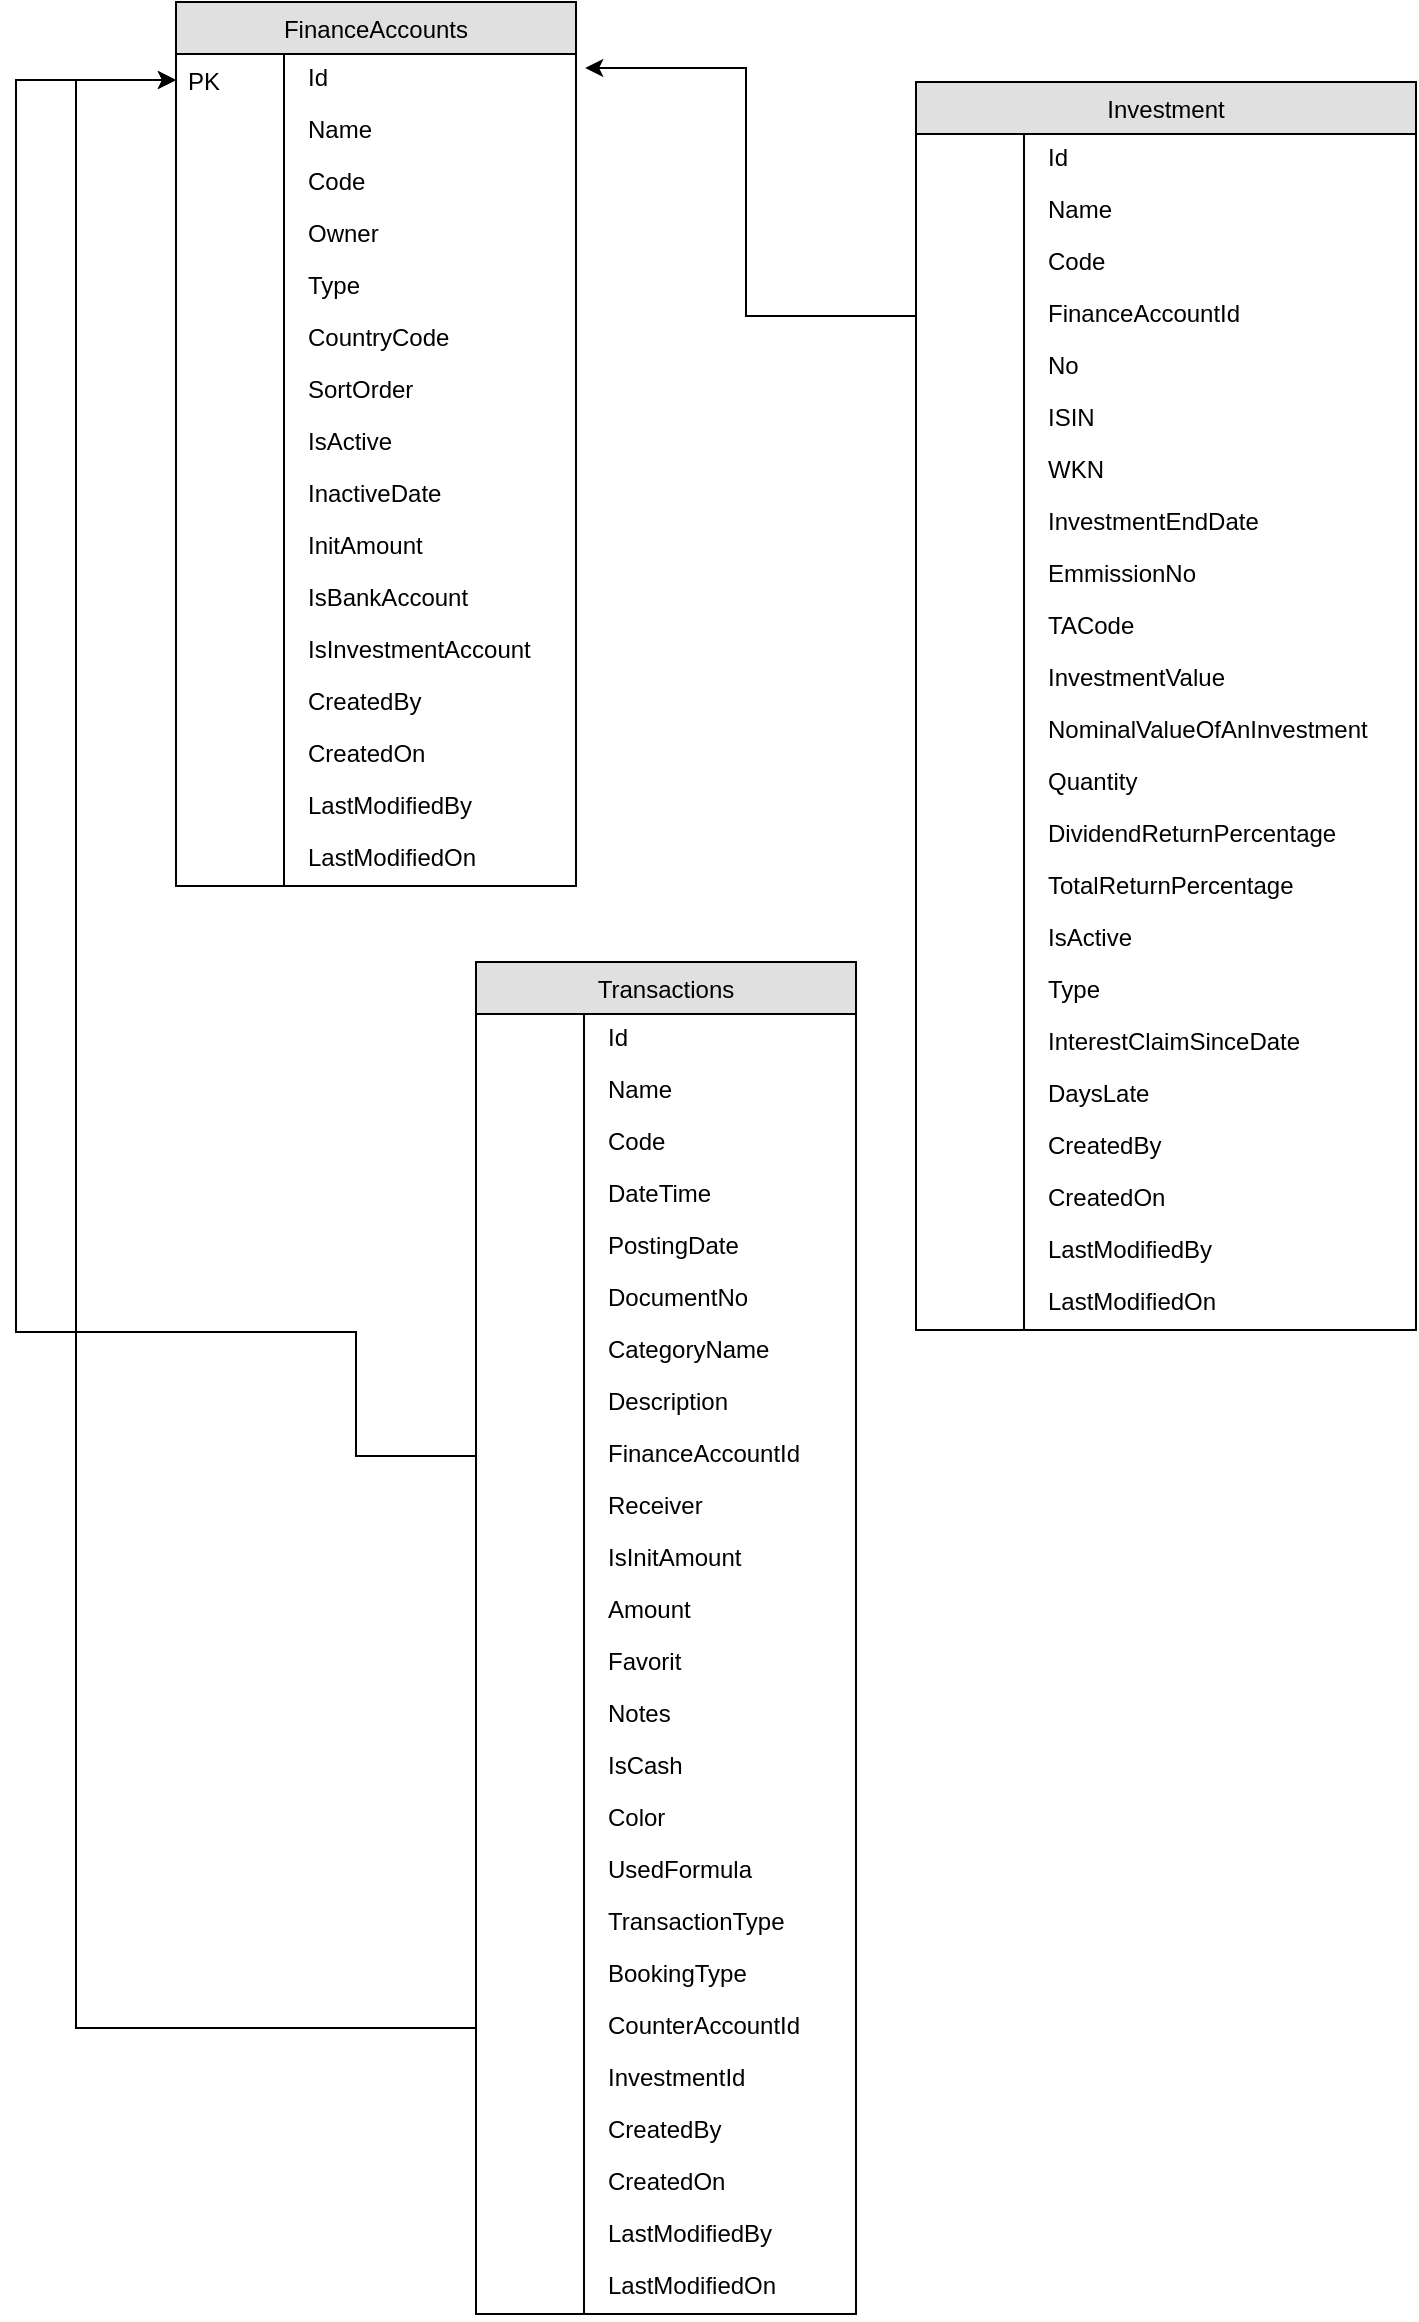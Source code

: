 <mxfile version="15.8.2" type="github">
  <diagram id="ismMnRzkhSHvUhvcQDiM" name="Page-1">
    <mxGraphModel dx="782" dy="475" grid="1" gridSize="10" guides="1" tooltips="1" connect="1" arrows="1" fold="1" page="1" pageScale="1" pageWidth="827" pageHeight="1169" math="0" shadow="0">
      <root>
        <mxCell id="0" />
        <mxCell id="1" parent="0" />
        <mxCell id="-jNMCPz4vEddlT_NG2kp-1" value="FinanceAccounts" style="swimlane;fontStyle=0;childLayout=stackLayout;horizontal=1;startSize=26;fillColor=#e0e0e0;horizontalStack=0;resizeParent=1;resizeLast=0;collapsible=1;marginBottom=0;swimlaneFillColor=#ffffff;align=center;" parent="1" vertex="1">
          <mxGeometry x="140" y="80" width="200" height="442" as="geometry" />
        </mxCell>
        <mxCell id="-jNMCPz4vEddlT_NG2kp-2" value="Id" style="shape=partialRectangle;top=0;left=0;right=0;bottom=0;align=left;verticalAlign=top;spacingTop=-2;fillColor=none;spacingLeft=64;spacingRight=4;overflow=hidden;rotatable=0;points=[[0,0.5],[1,0.5]];portConstraint=eastwest;dropTarget=0;" parent="-jNMCPz4vEddlT_NG2kp-1" vertex="1">
          <mxGeometry y="26" width="200" height="26" as="geometry" />
        </mxCell>
        <mxCell id="-jNMCPz4vEddlT_NG2kp-3" value="PK" style="shape=partialRectangle;top=0;left=0;bottom=0;fillColor=none;align=left;verticalAlign=middle;spacingLeft=4;spacingRight=4;overflow=hidden;rotatable=180;points=[];portConstraint=eastwest;part=1;" parent="-jNMCPz4vEddlT_NG2kp-2" vertex="1" connectable="0">
          <mxGeometry width="54" height="26" as="geometry" />
        </mxCell>
        <mxCell id="-jNMCPz4vEddlT_NG2kp-4" value="Name" style="shape=partialRectangle;top=0;left=0;right=0;bottom=0;align=left;verticalAlign=top;spacingTop=-2;fillColor=none;spacingLeft=64;spacingRight=4;overflow=hidden;rotatable=0;points=[[0,0.5],[1,0.5]];portConstraint=eastwest;dropTarget=0;" parent="-jNMCPz4vEddlT_NG2kp-1" vertex="1">
          <mxGeometry y="52" width="200" height="26" as="geometry" />
        </mxCell>
        <mxCell id="-jNMCPz4vEddlT_NG2kp-5" value="" style="shape=partialRectangle;top=0;left=0;bottom=0;fillColor=none;align=left;verticalAlign=middle;spacingLeft=4;spacingRight=4;overflow=hidden;rotatable=180;points=[];portConstraint=eastwest;part=1;" parent="-jNMCPz4vEddlT_NG2kp-4" vertex="1" connectable="0">
          <mxGeometry width="54" height="26" as="geometry" />
        </mxCell>
        <mxCell id="-jNMCPz4vEddlT_NG2kp-6" value="Code" style="shape=partialRectangle;top=0;left=0;right=0;bottom=0;align=left;verticalAlign=top;spacingTop=-2;fillColor=none;spacingLeft=64;spacingRight=4;overflow=hidden;rotatable=0;points=[[0,0.5],[1,0.5]];portConstraint=eastwest;dropTarget=0;" parent="-jNMCPz4vEddlT_NG2kp-1" vertex="1">
          <mxGeometry y="78" width="200" height="26" as="geometry" />
        </mxCell>
        <mxCell id="-jNMCPz4vEddlT_NG2kp-7" value="" style="shape=partialRectangle;top=0;left=0;bottom=0;fillColor=none;align=left;verticalAlign=middle;spacingLeft=4;spacingRight=4;overflow=hidden;rotatable=180;points=[];portConstraint=eastwest;part=1;" parent="-jNMCPz4vEddlT_NG2kp-6" vertex="1" connectable="0">
          <mxGeometry width="54" height="26" as="geometry" />
        </mxCell>
        <mxCell id="-jNMCPz4vEddlT_NG2kp-8" value="Owner" style="shape=partialRectangle;top=0;left=0;right=0;bottom=0;align=left;verticalAlign=top;spacingTop=-2;fillColor=none;spacingLeft=64;spacingRight=4;overflow=hidden;rotatable=0;points=[[0,0.5],[1,0.5]];portConstraint=eastwest;dropTarget=0;" parent="-jNMCPz4vEddlT_NG2kp-1" vertex="1">
          <mxGeometry y="104" width="200" height="26" as="geometry" />
        </mxCell>
        <mxCell id="-jNMCPz4vEddlT_NG2kp-9" value="" style="shape=partialRectangle;top=0;left=0;bottom=0;fillColor=none;align=left;verticalAlign=middle;spacingLeft=4;spacingRight=4;overflow=hidden;rotatable=180;points=[];portConstraint=eastwest;part=1;" parent="-jNMCPz4vEddlT_NG2kp-8" vertex="1" connectable="0">
          <mxGeometry width="54" height="26" as="geometry" />
        </mxCell>
        <mxCell id="-jNMCPz4vEddlT_NG2kp-10" value="Type" style="shape=partialRectangle;top=0;left=0;right=0;bottom=0;align=left;verticalAlign=top;spacingTop=-2;fillColor=none;spacingLeft=64;spacingRight=4;overflow=hidden;rotatable=0;points=[[0,0.5],[1,0.5]];portConstraint=eastwest;dropTarget=0;" parent="-jNMCPz4vEddlT_NG2kp-1" vertex="1">
          <mxGeometry y="130" width="200" height="26" as="geometry" />
        </mxCell>
        <mxCell id="-jNMCPz4vEddlT_NG2kp-11" value="" style="shape=partialRectangle;top=0;left=0;bottom=0;fillColor=none;align=left;verticalAlign=middle;spacingLeft=4;spacingRight=4;overflow=hidden;rotatable=180;points=[];portConstraint=eastwest;part=1;" parent="-jNMCPz4vEddlT_NG2kp-10" vertex="1" connectable="0">
          <mxGeometry width="54" height="26" as="geometry" />
        </mxCell>
        <mxCell id="-jNMCPz4vEddlT_NG2kp-12" value="CountryCode" style="shape=partialRectangle;top=0;left=0;right=0;bottom=0;align=left;verticalAlign=top;spacingTop=-2;fillColor=none;spacingLeft=64;spacingRight=4;overflow=hidden;rotatable=0;points=[[0,0.5],[1,0.5]];portConstraint=eastwest;dropTarget=0;" parent="-jNMCPz4vEddlT_NG2kp-1" vertex="1">
          <mxGeometry y="156" width="200" height="26" as="geometry" />
        </mxCell>
        <mxCell id="-jNMCPz4vEddlT_NG2kp-13" value="" style="shape=partialRectangle;top=0;left=0;bottom=0;fillColor=none;align=left;verticalAlign=middle;spacingLeft=4;spacingRight=4;overflow=hidden;rotatable=180;points=[];portConstraint=eastwest;part=1;" parent="-jNMCPz4vEddlT_NG2kp-12" vertex="1" connectable="0">
          <mxGeometry width="54" height="26" as="geometry" />
        </mxCell>
        <mxCell id="-jNMCPz4vEddlT_NG2kp-14" value="SortOrder" style="shape=partialRectangle;top=0;left=0;right=0;bottom=0;align=left;verticalAlign=top;spacingTop=-2;fillColor=none;spacingLeft=64;spacingRight=4;overflow=hidden;rotatable=0;points=[[0,0.5],[1,0.5]];portConstraint=eastwest;dropTarget=0;" parent="-jNMCPz4vEddlT_NG2kp-1" vertex="1">
          <mxGeometry y="182" width="200" height="26" as="geometry" />
        </mxCell>
        <mxCell id="-jNMCPz4vEddlT_NG2kp-15" value="" style="shape=partialRectangle;top=0;left=0;bottom=0;fillColor=none;align=left;verticalAlign=middle;spacingLeft=4;spacingRight=4;overflow=hidden;rotatable=180;points=[];portConstraint=eastwest;part=1;" parent="-jNMCPz4vEddlT_NG2kp-14" vertex="1" connectable="0">
          <mxGeometry width="54" height="26" as="geometry" />
        </mxCell>
        <mxCell id="-jNMCPz4vEddlT_NG2kp-16" value="IsActive" style="shape=partialRectangle;top=0;left=0;right=0;bottom=0;align=left;verticalAlign=top;spacingTop=-2;fillColor=none;spacingLeft=64;spacingRight=4;overflow=hidden;rotatable=0;points=[[0,0.5],[1,0.5]];portConstraint=eastwest;dropTarget=0;" parent="-jNMCPz4vEddlT_NG2kp-1" vertex="1">
          <mxGeometry y="208" width="200" height="26" as="geometry" />
        </mxCell>
        <mxCell id="-jNMCPz4vEddlT_NG2kp-17" value="" style="shape=partialRectangle;top=0;left=0;bottom=0;fillColor=none;align=left;verticalAlign=middle;spacingLeft=4;spacingRight=4;overflow=hidden;rotatable=180;points=[];portConstraint=eastwest;part=1;" parent="-jNMCPz4vEddlT_NG2kp-16" vertex="1" connectable="0">
          <mxGeometry width="54" height="26" as="geometry" />
        </mxCell>
        <mxCell id="-jNMCPz4vEddlT_NG2kp-18" value="InactiveDate" style="shape=partialRectangle;top=0;left=0;right=0;bottom=0;align=left;verticalAlign=top;spacingTop=-2;fillColor=none;spacingLeft=64;spacingRight=4;overflow=hidden;rotatable=0;points=[[0,0.5],[1,0.5]];portConstraint=eastwest;dropTarget=0;" parent="-jNMCPz4vEddlT_NG2kp-1" vertex="1">
          <mxGeometry y="234" width="200" height="26" as="geometry" />
        </mxCell>
        <mxCell id="-jNMCPz4vEddlT_NG2kp-19" value="" style="shape=partialRectangle;top=0;left=0;bottom=0;fillColor=none;align=left;verticalAlign=middle;spacingLeft=4;spacingRight=4;overflow=hidden;rotatable=180;points=[];portConstraint=eastwest;part=1;" parent="-jNMCPz4vEddlT_NG2kp-18" vertex="1" connectable="0">
          <mxGeometry width="54" height="26" as="geometry" />
        </mxCell>
        <mxCell id="-jNMCPz4vEddlT_NG2kp-20" value="InitAmount" style="shape=partialRectangle;top=0;left=0;right=0;bottom=0;align=left;verticalAlign=top;spacingTop=-2;fillColor=none;spacingLeft=64;spacingRight=4;overflow=hidden;rotatable=0;points=[[0,0.5],[1,0.5]];portConstraint=eastwest;dropTarget=0;" parent="-jNMCPz4vEddlT_NG2kp-1" vertex="1">
          <mxGeometry y="260" width="200" height="26" as="geometry" />
        </mxCell>
        <mxCell id="-jNMCPz4vEddlT_NG2kp-21" value="" style="shape=partialRectangle;top=0;left=0;bottom=0;fillColor=none;align=left;verticalAlign=middle;spacingLeft=4;spacingRight=4;overflow=hidden;rotatable=180;points=[];portConstraint=eastwest;part=1;" parent="-jNMCPz4vEddlT_NG2kp-20" vertex="1" connectable="0">
          <mxGeometry width="54" height="26" as="geometry" />
        </mxCell>
        <mxCell id="-jNMCPz4vEddlT_NG2kp-22" value="IsBankAccount" style="shape=partialRectangle;top=0;left=0;right=0;bottom=0;align=left;verticalAlign=top;spacingTop=-2;fillColor=none;spacingLeft=64;spacingRight=4;overflow=hidden;rotatable=0;points=[[0,0.5],[1,0.5]];portConstraint=eastwest;dropTarget=0;" parent="-jNMCPz4vEddlT_NG2kp-1" vertex="1">
          <mxGeometry y="286" width="200" height="26" as="geometry" />
        </mxCell>
        <mxCell id="-jNMCPz4vEddlT_NG2kp-23" value="" style="shape=partialRectangle;top=0;left=0;bottom=0;fillColor=none;align=left;verticalAlign=middle;spacingLeft=4;spacingRight=4;overflow=hidden;rotatable=180;points=[];portConstraint=eastwest;part=1;" parent="-jNMCPz4vEddlT_NG2kp-22" vertex="1" connectable="0">
          <mxGeometry width="54" height="26" as="geometry" />
        </mxCell>
        <mxCell id="-jNMCPz4vEddlT_NG2kp-24" value="IsInvestmentAccount" style="shape=partialRectangle;top=0;left=0;right=0;bottom=0;align=left;verticalAlign=top;spacingTop=-2;fillColor=none;spacingLeft=64;spacingRight=4;overflow=hidden;rotatable=0;points=[[0,0.5],[1,0.5]];portConstraint=eastwest;dropTarget=0;" parent="-jNMCPz4vEddlT_NG2kp-1" vertex="1">
          <mxGeometry y="312" width="200" height="26" as="geometry" />
        </mxCell>
        <mxCell id="-jNMCPz4vEddlT_NG2kp-25" value="" style="shape=partialRectangle;top=0;left=0;bottom=0;fillColor=none;align=left;verticalAlign=middle;spacingLeft=4;spacingRight=4;overflow=hidden;rotatable=180;points=[];portConstraint=eastwest;part=1;" parent="-jNMCPz4vEddlT_NG2kp-24" vertex="1" connectable="0">
          <mxGeometry width="54" height="26" as="geometry" />
        </mxCell>
        <mxCell id="-jNMCPz4vEddlT_NG2kp-26" value="CreatedBy" style="shape=partialRectangle;top=0;left=0;right=0;bottom=0;align=left;verticalAlign=top;spacingTop=-2;fillColor=none;spacingLeft=64;spacingRight=4;overflow=hidden;rotatable=0;points=[[0,0.5],[1,0.5]];portConstraint=eastwest;dropTarget=0;" parent="-jNMCPz4vEddlT_NG2kp-1" vertex="1">
          <mxGeometry y="338" width="200" height="26" as="geometry" />
        </mxCell>
        <mxCell id="-jNMCPz4vEddlT_NG2kp-27" value="" style="shape=partialRectangle;top=0;left=0;bottom=0;fillColor=none;align=left;verticalAlign=middle;spacingLeft=4;spacingRight=4;overflow=hidden;rotatable=180;points=[];portConstraint=eastwest;part=1;" parent="-jNMCPz4vEddlT_NG2kp-26" vertex="1" connectable="0">
          <mxGeometry width="54" height="26" as="geometry" />
        </mxCell>
        <mxCell id="-jNMCPz4vEddlT_NG2kp-28" value="CreatedOn" style="shape=partialRectangle;top=0;left=0;right=0;bottom=0;align=left;verticalAlign=top;spacingTop=-2;fillColor=none;spacingLeft=64;spacingRight=4;overflow=hidden;rotatable=0;points=[[0,0.5],[1,0.5]];portConstraint=eastwest;dropTarget=0;" parent="-jNMCPz4vEddlT_NG2kp-1" vertex="1">
          <mxGeometry y="364" width="200" height="26" as="geometry" />
        </mxCell>
        <mxCell id="-jNMCPz4vEddlT_NG2kp-29" value="" style="shape=partialRectangle;top=0;left=0;bottom=0;fillColor=none;align=left;verticalAlign=middle;spacingLeft=4;spacingRight=4;overflow=hidden;rotatable=180;points=[];portConstraint=eastwest;part=1;" parent="-jNMCPz4vEddlT_NG2kp-28" vertex="1" connectable="0">
          <mxGeometry width="54" height="26" as="geometry" />
        </mxCell>
        <mxCell id="-jNMCPz4vEddlT_NG2kp-30" value="LastModifiedBy" style="shape=partialRectangle;top=0;left=0;right=0;bottom=0;align=left;verticalAlign=top;spacingTop=-2;fillColor=none;spacingLeft=64;spacingRight=4;overflow=hidden;rotatable=0;points=[[0,0.5],[1,0.5]];portConstraint=eastwest;dropTarget=0;" parent="-jNMCPz4vEddlT_NG2kp-1" vertex="1">
          <mxGeometry y="390" width="200" height="26" as="geometry" />
        </mxCell>
        <mxCell id="-jNMCPz4vEddlT_NG2kp-31" value="" style="shape=partialRectangle;top=0;left=0;bottom=0;fillColor=none;align=left;verticalAlign=middle;spacingLeft=4;spacingRight=4;overflow=hidden;rotatable=180;points=[];portConstraint=eastwest;part=1;" parent="-jNMCPz4vEddlT_NG2kp-30" vertex="1" connectable="0">
          <mxGeometry width="54" height="26" as="geometry" />
        </mxCell>
        <mxCell id="-jNMCPz4vEddlT_NG2kp-32" value="LastModifiedOn" style="shape=partialRectangle;top=0;left=0;right=0;bottom=0;align=left;verticalAlign=top;spacingTop=-2;fillColor=none;spacingLeft=64;spacingRight=4;overflow=hidden;rotatable=0;points=[[0,0.5],[1,0.5]];portConstraint=eastwest;dropTarget=0;" parent="-jNMCPz4vEddlT_NG2kp-1" vertex="1">
          <mxGeometry y="416" width="200" height="26" as="geometry" />
        </mxCell>
        <mxCell id="-jNMCPz4vEddlT_NG2kp-33" value="" style="shape=partialRectangle;top=0;left=0;bottom=0;fillColor=none;align=left;verticalAlign=middle;spacingLeft=4;spacingRight=4;overflow=hidden;rotatable=180;points=[];portConstraint=eastwest;part=1;" parent="-jNMCPz4vEddlT_NG2kp-32" vertex="1" connectable="0">
          <mxGeometry width="54" height="26" as="geometry" />
        </mxCell>
        <mxCell id="BibzhXY02vluXzdNH_Wg-1" value="Investment" style="swimlane;fontStyle=0;childLayout=stackLayout;horizontal=1;startSize=26;fillColor=#e0e0e0;horizontalStack=0;resizeParent=1;resizeLast=0;collapsible=1;marginBottom=0;swimlaneFillColor=#ffffff;align=center;" vertex="1" parent="1">
          <mxGeometry x="510" y="120" width="250" height="624" as="geometry" />
        </mxCell>
        <mxCell id="BibzhXY02vluXzdNH_Wg-2" value="Id" style="shape=partialRectangle;top=0;left=0;right=0;bottom=0;align=left;verticalAlign=top;spacingTop=-2;fillColor=none;spacingLeft=64;spacingRight=4;overflow=hidden;rotatable=0;points=[[0,0.5],[1,0.5]];portConstraint=eastwest;dropTarget=0;" vertex="1" parent="BibzhXY02vluXzdNH_Wg-1">
          <mxGeometry y="26" width="250" height="26" as="geometry" />
        </mxCell>
        <mxCell id="BibzhXY02vluXzdNH_Wg-3" value="" style="shape=partialRectangle;top=0;left=0;bottom=0;fillColor=none;align=left;verticalAlign=middle;spacingLeft=4;spacingRight=4;overflow=hidden;rotatable=180;points=[];portConstraint=eastwest;part=1;" vertex="1" connectable="0" parent="BibzhXY02vluXzdNH_Wg-2">
          <mxGeometry width="54" height="26" as="geometry" />
        </mxCell>
        <mxCell id="BibzhXY02vluXzdNH_Wg-4" value="Name" style="shape=partialRectangle;top=0;left=0;right=0;bottom=0;align=left;verticalAlign=top;spacingTop=-2;fillColor=none;spacingLeft=64;spacingRight=4;overflow=hidden;rotatable=0;points=[[0,0.5],[1,0.5]];portConstraint=eastwest;dropTarget=0;" vertex="1" parent="BibzhXY02vluXzdNH_Wg-1">
          <mxGeometry y="52" width="250" height="26" as="geometry" />
        </mxCell>
        <mxCell id="BibzhXY02vluXzdNH_Wg-5" value="" style="shape=partialRectangle;top=0;left=0;bottom=0;fillColor=none;align=left;verticalAlign=middle;spacingLeft=4;spacingRight=4;overflow=hidden;rotatable=180;points=[];portConstraint=eastwest;part=1;" vertex="1" connectable="0" parent="BibzhXY02vluXzdNH_Wg-4">
          <mxGeometry width="54" height="26" as="geometry" />
        </mxCell>
        <mxCell id="BibzhXY02vluXzdNH_Wg-6" value="Code" style="shape=partialRectangle;top=0;left=0;right=0;bottom=0;align=left;verticalAlign=top;spacingTop=-2;fillColor=none;spacingLeft=64;spacingRight=4;overflow=hidden;rotatable=0;points=[[0,0.5],[1,0.5]];portConstraint=eastwest;dropTarget=0;" vertex="1" parent="BibzhXY02vluXzdNH_Wg-1">
          <mxGeometry y="78" width="250" height="26" as="geometry" />
        </mxCell>
        <mxCell id="BibzhXY02vluXzdNH_Wg-7" value="" style="shape=partialRectangle;top=0;left=0;bottom=0;fillColor=none;align=left;verticalAlign=middle;spacingLeft=4;spacingRight=4;overflow=hidden;rotatable=180;points=[];portConstraint=eastwest;part=1;" vertex="1" connectable="0" parent="BibzhXY02vluXzdNH_Wg-6">
          <mxGeometry width="54" height="26" as="geometry" />
        </mxCell>
        <mxCell id="BibzhXY02vluXzdNH_Wg-8" value="FinanceAccountId" style="shape=partialRectangle;top=0;left=0;right=0;bottom=0;align=left;verticalAlign=top;spacingTop=-2;fillColor=none;spacingLeft=64;spacingRight=4;overflow=hidden;rotatable=0;points=[[0,0.5],[1,0.5]];portConstraint=eastwest;dropTarget=0;" vertex="1" parent="BibzhXY02vluXzdNH_Wg-1">
          <mxGeometry y="104" width="250" height="26" as="geometry" />
        </mxCell>
        <mxCell id="BibzhXY02vluXzdNH_Wg-9" value="" style="shape=partialRectangle;top=0;left=0;bottom=0;fillColor=none;align=left;verticalAlign=middle;spacingLeft=4;spacingRight=4;overflow=hidden;rotatable=180;points=[];portConstraint=eastwest;part=1;" vertex="1" connectable="0" parent="BibzhXY02vluXzdNH_Wg-8">
          <mxGeometry width="54" height="26" as="geometry" />
        </mxCell>
        <mxCell id="BibzhXY02vluXzdNH_Wg-10" value="No" style="shape=partialRectangle;top=0;left=0;right=0;bottom=0;align=left;verticalAlign=top;spacingTop=-2;fillColor=none;spacingLeft=64;spacingRight=4;overflow=hidden;rotatable=0;points=[[0,0.5],[1,0.5]];portConstraint=eastwest;dropTarget=0;" vertex="1" parent="BibzhXY02vluXzdNH_Wg-1">
          <mxGeometry y="130" width="250" height="26" as="geometry" />
        </mxCell>
        <mxCell id="BibzhXY02vluXzdNH_Wg-11" value="" style="shape=partialRectangle;top=0;left=0;bottom=0;fillColor=none;align=left;verticalAlign=middle;spacingLeft=4;spacingRight=4;overflow=hidden;rotatable=180;points=[];portConstraint=eastwest;part=1;" vertex="1" connectable="0" parent="BibzhXY02vluXzdNH_Wg-10">
          <mxGeometry width="54" height="26" as="geometry" />
        </mxCell>
        <mxCell id="BibzhXY02vluXzdNH_Wg-12" value="ISIN" style="shape=partialRectangle;top=0;left=0;right=0;bottom=0;align=left;verticalAlign=top;spacingTop=-2;fillColor=none;spacingLeft=64;spacingRight=4;overflow=hidden;rotatable=0;points=[[0,0.5],[1,0.5]];portConstraint=eastwest;dropTarget=0;" vertex="1" parent="BibzhXY02vluXzdNH_Wg-1">
          <mxGeometry y="156" width="250" height="26" as="geometry" />
        </mxCell>
        <mxCell id="BibzhXY02vluXzdNH_Wg-13" value="" style="shape=partialRectangle;top=0;left=0;bottom=0;fillColor=none;align=left;verticalAlign=middle;spacingLeft=4;spacingRight=4;overflow=hidden;rotatable=180;points=[];portConstraint=eastwest;part=1;" vertex="1" connectable="0" parent="BibzhXY02vluXzdNH_Wg-12">
          <mxGeometry width="54" height="26" as="geometry" />
        </mxCell>
        <mxCell id="BibzhXY02vluXzdNH_Wg-14" value="WKN" style="shape=partialRectangle;top=0;left=0;right=0;bottom=0;align=left;verticalAlign=top;spacingTop=-2;fillColor=none;spacingLeft=64;spacingRight=4;overflow=hidden;rotatable=0;points=[[0,0.5],[1,0.5]];portConstraint=eastwest;dropTarget=0;" vertex="1" parent="BibzhXY02vluXzdNH_Wg-1">
          <mxGeometry y="182" width="250" height="26" as="geometry" />
        </mxCell>
        <mxCell id="BibzhXY02vluXzdNH_Wg-15" value="" style="shape=partialRectangle;top=0;left=0;bottom=0;fillColor=none;align=left;verticalAlign=middle;spacingLeft=4;spacingRight=4;overflow=hidden;rotatable=180;points=[];portConstraint=eastwest;part=1;" vertex="1" connectable="0" parent="BibzhXY02vluXzdNH_Wg-14">
          <mxGeometry width="54" height="26" as="geometry" />
        </mxCell>
        <mxCell id="BibzhXY02vluXzdNH_Wg-16" value="InvestmentEndDate" style="shape=partialRectangle;top=0;left=0;right=0;bottom=0;align=left;verticalAlign=top;spacingTop=-2;fillColor=none;spacingLeft=64;spacingRight=4;overflow=hidden;rotatable=0;points=[[0,0.5],[1,0.5]];portConstraint=eastwest;dropTarget=0;" vertex="1" parent="BibzhXY02vluXzdNH_Wg-1">
          <mxGeometry y="208" width="250" height="26" as="geometry" />
        </mxCell>
        <mxCell id="BibzhXY02vluXzdNH_Wg-17" value="" style="shape=partialRectangle;top=0;left=0;bottom=0;fillColor=none;align=left;verticalAlign=middle;spacingLeft=4;spacingRight=4;overflow=hidden;rotatable=180;points=[];portConstraint=eastwest;part=1;" vertex="1" connectable="0" parent="BibzhXY02vluXzdNH_Wg-16">
          <mxGeometry width="54" height="26" as="geometry" />
        </mxCell>
        <mxCell id="BibzhXY02vluXzdNH_Wg-18" value="EmmissionNo" style="shape=partialRectangle;top=0;left=0;right=0;bottom=0;align=left;verticalAlign=top;spacingTop=-2;fillColor=none;spacingLeft=64;spacingRight=4;overflow=hidden;rotatable=0;points=[[0,0.5],[1,0.5]];portConstraint=eastwest;dropTarget=0;" vertex="1" parent="BibzhXY02vluXzdNH_Wg-1">
          <mxGeometry y="234" width="250" height="26" as="geometry" />
        </mxCell>
        <mxCell id="BibzhXY02vluXzdNH_Wg-19" value="" style="shape=partialRectangle;top=0;left=0;bottom=0;fillColor=none;align=left;verticalAlign=middle;spacingLeft=4;spacingRight=4;overflow=hidden;rotatable=180;points=[];portConstraint=eastwest;part=1;" vertex="1" connectable="0" parent="BibzhXY02vluXzdNH_Wg-18">
          <mxGeometry width="54" height="26" as="geometry" />
        </mxCell>
        <mxCell id="BibzhXY02vluXzdNH_Wg-20" value="TACode" style="shape=partialRectangle;top=0;left=0;right=0;bottom=0;align=left;verticalAlign=top;spacingTop=-2;fillColor=none;spacingLeft=64;spacingRight=4;overflow=hidden;rotatable=0;points=[[0,0.5],[1,0.5]];portConstraint=eastwest;dropTarget=0;" vertex="1" parent="BibzhXY02vluXzdNH_Wg-1">
          <mxGeometry y="260" width="250" height="26" as="geometry" />
        </mxCell>
        <mxCell id="BibzhXY02vluXzdNH_Wg-21" value="" style="shape=partialRectangle;top=0;left=0;bottom=0;fillColor=none;align=left;verticalAlign=middle;spacingLeft=4;spacingRight=4;overflow=hidden;rotatable=180;points=[];portConstraint=eastwest;part=1;" vertex="1" connectable="0" parent="BibzhXY02vluXzdNH_Wg-20">
          <mxGeometry width="54" height="26" as="geometry" />
        </mxCell>
        <mxCell id="BibzhXY02vluXzdNH_Wg-22" value="InvestmentValue" style="shape=partialRectangle;top=0;left=0;right=0;bottom=0;align=left;verticalAlign=top;spacingTop=-2;fillColor=none;spacingLeft=64;spacingRight=4;overflow=hidden;rotatable=0;points=[[0,0.5],[1,0.5]];portConstraint=eastwest;dropTarget=0;" vertex="1" parent="BibzhXY02vluXzdNH_Wg-1">
          <mxGeometry y="286" width="250" height="26" as="geometry" />
        </mxCell>
        <mxCell id="BibzhXY02vluXzdNH_Wg-23" value="" style="shape=partialRectangle;top=0;left=0;bottom=0;fillColor=none;align=left;verticalAlign=middle;spacingLeft=4;spacingRight=4;overflow=hidden;rotatable=180;points=[];portConstraint=eastwest;part=1;" vertex="1" connectable="0" parent="BibzhXY02vluXzdNH_Wg-22">
          <mxGeometry width="54" height="26" as="geometry" />
        </mxCell>
        <mxCell id="BibzhXY02vluXzdNH_Wg-24" value="NominalValueOfAnInvestment" style="shape=partialRectangle;top=0;left=0;right=0;bottom=0;align=left;verticalAlign=top;spacingTop=-2;fillColor=none;spacingLeft=64;spacingRight=4;overflow=hidden;rotatable=0;points=[[0,0.5],[1,0.5]];portConstraint=eastwest;dropTarget=0;" vertex="1" parent="BibzhXY02vluXzdNH_Wg-1">
          <mxGeometry y="312" width="250" height="26" as="geometry" />
        </mxCell>
        <mxCell id="BibzhXY02vluXzdNH_Wg-25" value="" style="shape=partialRectangle;top=0;left=0;bottom=0;fillColor=none;align=left;verticalAlign=middle;spacingLeft=4;spacingRight=4;overflow=hidden;rotatable=180;points=[];portConstraint=eastwest;part=1;" vertex="1" connectable="0" parent="BibzhXY02vluXzdNH_Wg-24">
          <mxGeometry width="54" height="26" as="geometry" />
        </mxCell>
        <mxCell id="BibzhXY02vluXzdNH_Wg-26" value="Quantity" style="shape=partialRectangle;top=0;left=0;right=0;bottom=0;align=left;verticalAlign=top;spacingTop=-2;fillColor=none;spacingLeft=64;spacingRight=4;overflow=hidden;rotatable=0;points=[[0,0.5],[1,0.5]];portConstraint=eastwest;dropTarget=0;" vertex="1" parent="BibzhXY02vluXzdNH_Wg-1">
          <mxGeometry y="338" width="250" height="26" as="geometry" />
        </mxCell>
        <mxCell id="BibzhXY02vluXzdNH_Wg-27" value="" style="shape=partialRectangle;top=0;left=0;bottom=0;fillColor=none;align=left;verticalAlign=middle;spacingLeft=4;spacingRight=4;overflow=hidden;rotatable=180;points=[];portConstraint=eastwest;part=1;" vertex="1" connectable="0" parent="BibzhXY02vluXzdNH_Wg-26">
          <mxGeometry width="54" height="26" as="geometry" />
        </mxCell>
        <mxCell id="BibzhXY02vluXzdNH_Wg-28" value="DividendReturnPercentage" style="shape=partialRectangle;top=0;left=0;right=0;bottom=0;align=left;verticalAlign=top;spacingTop=-2;fillColor=none;spacingLeft=64;spacingRight=4;overflow=hidden;rotatable=0;points=[[0,0.5],[1,0.5]];portConstraint=eastwest;dropTarget=0;" vertex="1" parent="BibzhXY02vluXzdNH_Wg-1">
          <mxGeometry y="364" width="250" height="26" as="geometry" />
        </mxCell>
        <mxCell id="BibzhXY02vluXzdNH_Wg-29" value="" style="shape=partialRectangle;top=0;left=0;bottom=0;fillColor=none;align=left;verticalAlign=middle;spacingLeft=4;spacingRight=4;overflow=hidden;rotatable=180;points=[];portConstraint=eastwest;part=1;" vertex="1" connectable="0" parent="BibzhXY02vluXzdNH_Wg-28">
          <mxGeometry width="54" height="26" as="geometry" />
        </mxCell>
        <mxCell id="BibzhXY02vluXzdNH_Wg-30" value="TotalReturnPercentage" style="shape=partialRectangle;top=0;left=0;right=0;bottom=0;align=left;verticalAlign=top;spacingTop=-2;fillColor=none;spacingLeft=64;spacingRight=4;overflow=hidden;rotatable=0;points=[[0,0.5],[1,0.5]];portConstraint=eastwest;dropTarget=0;" vertex="1" parent="BibzhXY02vluXzdNH_Wg-1">
          <mxGeometry y="390" width="250" height="26" as="geometry" />
        </mxCell>
        <mxCell id="BibzhXY02vluXzdNH_Wg-31" value="" style="shape=partialRectangle;top=0;left=0;bottom=0;fillColor=none;align=left;verticalAlign=middle;spacingLeft=4;spacingRight=4;overflow=hidden;rotatable=180;points=[];portConstraint=eastwest;part=1;" vertex="1" connectable="0" parent="BibzhXY02vluXzdNH_Wg-30">
          <mxGeometry width="54" height="26" as="geometry" />
        </mxCell>
        <mxCell id="BibzhXY02vluXzdNH_Wg-32" value="IsActive" style="shape=partialRectangle;top=0;left=0;right=0;bottom=0;align=left;verticalAlign=top;spacingTop=-2;fillColor=none;spacingLeft=64;spacingRight=4;overflow=hidden;rotatable=0;points=[[0,0.5],[1,0.5]];portConstraint=eastwest;dropTarget=0;" vertex="1" parent="BibzhXY02vluXzdNH_Wg-1">
          <mxGeometry y="416" width="250" height="26" as="geometry" />
        </mxCell>
        <mxCell id="BibzhXY02vluXzdNH_Wg-33" value="" style="shape=partialRectangle;top=0;left=0;bottom=0;fillColor=none;align=left;verticalAlign=middle;spacingLeft=4;spacingRight=4;overflow=hidden;rotatable=180;points=[];portConstraint=eastwest;part=1;" vertex="1" connectable="0" parent="BibzhXY02vluXzdNH_Wg-32">
          <mxGeometry width="54" height="26" as="geometry" />
        </mxCell>
        <mxCell id="BibzhXY02vluXzdNH_Wg-34" value="Type" style="shape=partialRectangle;top=0;left=0;right=0;bottom=0;align=left;verticalAlign=top;spacingTop=-2;fillColor=none;spacingLeft=64;spacingRight=4;overflow=hidden;rotatable=0;points=[[0,0.5],[1,0.5]];portConstraint=eastwest;dropTarget=0;" vertex="1" parent="BibzhXY02vluXzdNH_Wg-1">
          <mxGeometry y="442" width="250" height="26" as="geometry" />
        </mxCell>
        <mxCell id="BibzhXY02vluXzdNH_Wg-35" value="" style="shape=partialRectangle;top=0;left=0;bottom=0;fillColor=none;align=left;verticalAlign=middle;spacingLeft=4;spacingRight=4;overflow=hidden;rotatable=180;points=[];portConstraint=eastwest;part=1;" vertex="1" connectable="0" parent="BibzhXY02vluXzdNH_Wg-34">
          <mxGeometry width="54" height="26" as="geometry" />
        </mxCell>
        <mxCell id="BibzhXY02vluXzdNH_Wg-36" value="InterestClaimSinceDate" style="shape=partialRectangle;top=0;left=0;right=0;bottom=0;align=left;verticalAlign=top;spacingTop=-2;fillColor=none;spacingLeft=64;spacingRight=4;overflow=hidden;rotatable=0;points=[[0,0.5],[1,0.5]];portConstraint=eastwest;dropTarget=0;" vertex="1" parent="BibzhXY02vluXzdNH_Wg-1">
          <mxGeometry y="468" width="250" height="26" as="geometry" />
        </mxCell>
        <mxCell id="BibzhXY02vluXzdNH_Wg-37" value="" style="shape=partialRectangle;top=0;left=0;bottom=0;fillColor=none;align=left;verticalAlign=middle;spacingLeft=4;spacingRight=4;overflow=hidden;rotatable=180;points=[];portConstraint=eastwest;part=1;" vertex="1" connectable="0" parent="BibzhXY02vluXzdNH_Wg-36">
          <mxGeometry width="54" height="26" as="geometry" />
        </mxCell>
        <mxCell id="BibzhXY02vluXzdNH_Wg-38" value="DaysLate" style="shape=partialRectangle;top=0;left=0;right=0;bottom=0;align=left;verticalAlign=top;spacingTop=-2;fillColor=none;spacingLeft=64;spacingRight=4;overflow=hidden;rotatable=0;points=[[0,0.5],[1,0.5]];portConstraint=eastwest;dropTarget=0;" vertex="1" parent="BibzhXY02vluXzdNH_Wg-1">
          <mxGeometry y="494" width="250" height="26" as="geometry" />
        </mxCell>
        <mxCell id="BibzhXY02vluXzdNH_Wg-39" value="" style="shape=partialRectangle;top=0;left=0;bottom=0;fillColor=none;align=left;verticalAlign=middle;spacingLeft=4;spacingRight=4;overflow=hidden;rotatable=180;points=[];portConstraint=eastwest;part=1;" vertex="1" connectable="0" parent="BibzhXY02vluXzdNH_Wg-38">
          <mxGeometry width="54" height="26" as="geometry" />
        </mxCell>
        <mxCell id="BibzhXY02vluXzdNH_Wg-40" value="CreatedBy" style="shape=partialRectangle;top=0;left=0;right=0;bottom=0;align=left;verticalAlign=top;spacingTop=-2;fillColor=none;spacingLeft=64;spacingRight=4;overflow=hidden;rotatable=0;points=[[0,0.5],[1,0.5]];portConstraint=eastwest;dropTarget=0;" vertex="1" parent="BibzhXY02vluXzdNH_Wg-1">
          <mxGeometry y="520" width="250" height="26" as="geometry" />
        </mxCell>
        <mxCell id="BibzhXY02vluXzdNH_Wg-41" value="" style="shape=partialRectangle;top=0;left=0;bottom=0;fillColor=none;align=left;verticalAlign=middle;spacingLeft=4;spacingRight=4;overflow=hidden;rotatable=180;points=[];portConstraint=eastwest;part=1;" vertex="1" connectable="0" parent="BibzhXY02vluXzdNH_Wg-40">
          <mxGeometry width="54" height="26" as="geometry" />
        </mxCell>
        <mxCell id="BibzhXY02vluXzdNH_Wg-42" value="CreatedOn" style="shape=partialRectangle;top=0;left=0;right=0;bottom=0;align=left;verticalAlign=top;spacingTop=-2;fillColor=none;spacingLeft=64;spacingRight=4;overflow=hidden;rotatable=0;points=[[0,0.5],[1,0.5]];portConstraint=eastwest;dropTarget=0;" vertex="1" parent="BibzhXY02vluXzdNH_Wg-1">
          <mxGeometry y="546" width="250" height="26" as="geometry" />
        </mxCell>
        <mxCell id="BibzhXY02vluXzdNH_Wg-43" value="" style="shape=partialRectangle;top=0;left=0;bottom=0;fillColor=none;align=left;verticalAlign=middle;spacingLeft=4;spacingRight=4;overflow=hidden;rotatable=180;points=[];portConstraint=eastwest;part=1;" vertex="1" connectable="0" parent="BibzhXY02vluXzdNH_Wg-42">
          <mxGeometry width="54" height="26" as="geometry" />
        </mxCell>
        <mxCell id="BibzhXY02vluXzdNH_Wg-44" value="LastModifiedBy" style="shape=partialRectangle;top=0;left=0;right=0;bottom=0;align=left;verticalAlign=top;spacingTop=-2;fillColor=none;spacingLeft=64;spacingRight=4;overflow=hidden;rotatable=0;points=[[0,0.5],[1,0.5]];portConstraint=eastwest;dropTarget=0;" vertex="1" parent="BibzhXY02vluXzdNH_Wg-1">
          <mxGeometry y="572" width="250" height="26" as="geometry" />
        </mxCell>
        <mxCell id="BibzhXY02vluXzdNH_Wg-45" value="" style="shape=partialRectangle;top=0;left=0;bottom=0;fillColor=none;align=left;verticalAlign=middle;spacingLeft=4;spacingRight=4;overflow=hidden;rotatable=180;points=[];portConstraint=eastwest;part=1;" vertex="1" connectable="0" parent="BibzhXY02vluXzdNH_Wg-44">
          <mxGeometry width="54" height="26" as="geometry" />
        </mxCell>
        <mxCell id="BibzhXY02vluXzdNH_Wg-46" value="LastModifiedOn" style="shape=partialRectangle;top=0;left=0;right=0;bottom=0;align=left;verticalAlign=top;spacingTop=-2;fillColor=none;spacingLeft=64;spacingRight=4;overflow=hidden;rotatable=0;points=[[0,0.5],[1,0.5]];portConstraint=eastwest;dropTarget=0;" vertex="1" parent="BibzhXY02vluXzdNH_Wg-1">
          <mxGeometry y="598" width="250" height="26" as="geometry" />
        </mxCell>
        <mxCell id="BibzhXY02vluXzdNH_Wg-47" value="" style="shape=partialRectangle;top=0;left=0;bottom=0;fillColor=none;align=left;verticalAlign=middle;spacingLeft=4;spacingRight=4;overflow=hidden;rotatable=180;points=[];portConstraint=eastwest;part=1;" vertex="1" connectable="0" parent="BibzhXY02vluXzdNH_Wg-46">
          <mxGeometry width="54" height="26" as="geometry" />
        </mxCell>
        <mxCell id="BibzhXY02vluXzdNH_Wg-48" style="edgeStyle=orthogonalEdgeStyle;rounded=0;orthogonalLoop=1;jettySize=auto;html=1;entryX=1.023;entryY=0.269;entryDx=0;entryDy=0;entryPerimeter=0;" edge="1" parent="1" source="BibzhXY02vluXzdNH_Wg-8" target="-jNMCPz4vEddlT_NG2kp-2">
          <mxGeometry relative="1" as="geometry" />
        </mxCell>
        <mxCell id="BibzhXY02vluXzdNH_Wg-49" value="Transactions" style="swimlane;fontStyle=0;childLayout=stackLayout;horizontal=1;startSize=26;fillColor=#e0e0e0;horizontalStack=0;resizeParent=1;resizeLast=0;collapsible=1;marginBottom=0;swimlaneFillColor=#ffffff;align=center;" vertex="1" parent="1">
          <mxGeometry x="290" y="560" width="190" height="676" as="geometry" />
        </mxCell>
        <mxCell id="BibzhXY02vluXzdNH_Wg-50" value="Id" style="shape=partialRectangle;top=0;left=0;right=0;bottom=0;align=left;verticalAlign=top;spacingTop=-2;fillColor=none;spacingLeft=64;spacingRight=4;overflow=hidden;rotatable=0;points=[[0,0.5],[1,0.5]];portConstraint=eastwest;dropTarget=0;" vertex="1" parent="BibzhXY02vluXzdNH_Wg-49">
          <mxGeometry y="26" width="190" height="26" as="geometry" />
        </mxCell>
        <mxCell id="BibzhXY02vluXzdNH_Wg-51" value="" style="shape=partialRectangle;top=0;left=0;bottom=0;fillColor=none;align=left;verticalAlign=middle;spacingLeft=4;spacingRight=4;overflow=hidden;rotatable=180;points=[];portConstraint=eastwest;part=1;" vertex="1" connectable="0" parent="BibzhXY02vluXzdNH_Wg-50">
          <mxGeometry width="54" height="26" as="geometry" />
        </mxCell>
        <mxCell id="BibzhXY02vluXzdNH_Wg-52" value="Name" style="shape=partialRectangle;top=0;left=0;right=0;bottom=0;align=left;verticalAlign=top;spacingTop=-2;fillColor=none;spacingLeft=64;spacingRight=4;overflow=hidden;rotatable=0;points=[[0,0.5],[1,0.5]];portConstraint=eastwest;dropTarget=0;" vertex="1" parent="BibzhXY02vluXzdNH_Wg-49">
          <mxGeometry y="52" width="190" height="26" as="geometry" />
        </mxCell>
        <mxCell id="BibzhXY02vluXzdNH_Wg-53" value="" style="shape=partialRectangle;top=0;left=0;bottom=0;fillColor=none;align=left;verticalAlign=middle;spacingLeft=4;spacingRight=4;overflow=hidden;rotatable=180;points=[];portConstraint=eastwest;part=1;" vertex="1" connectable="0" parent="BibzhXY02vluXzdNH_Wg-52">
          <mxGeometry width="54" height="26" as="geometry" />
        </mxCell>
        <mxCell id="BibzhXY02vluXzdNH_Wg-54" value="Code" style="shape=partialRectangle;top=0;left=0;right=0;bottom=0;align=left;verticalAlign=top;spacingTop=-2;fillColor=none;spacingLeft=64;spacingRight=4;overflow=hidden;rotatable=0;points=[[0,0.5],[1,0.5]];portConstraint=eastwest;dropTarget=0;" vertex="1" parent="BibzhXY02vluXzdNH_Wg-49">
          <mxGeometry y="78" width="190" height="26" as="geometry" />
        </mxCell>
        <mxCell id="BibzhXY02vluXzdNH_Wg-55" value="" style="shape=partialRectangle;top=0;left=0;bottom=0;fillColor=none;align=left;verticalAlign=middle;spacingLeft=4;spacingRight=4;overflow=hidden;rotatable=180;points=[];portConstraint=eastwest;part=1;" vertex="1" connectable="0" parent="BibzhXY02vluXzdNH_Wg-54">
          <mxGeometry width="54" height="26" as="geometry" />
        </mxCell>
        <mxCell id="BibzhXY02vluXzdNH_Wg-56" value="DateTime" style="shape=partialRectangle;top=0;left=0;right=0;bottom=0;align=left;verticalAlign=top;spacingTop=-2;fillColor=none;spacingLeft=64;spacingRight=4;overflow=hidden;rotatable=0;points=[[0,0.5],[1,0.5]];portConstraint=eastwest;dropTarget=0;" vertex="1" parent="BibzhXY02vluXzdNH_Wg-49">
          <mxGeometry y="104" width="190" height="26" as="geometry" />
        </mxCell>
        <mxCell id="BibzhXY02vluXzdNH_Wg-57" value="" style="shape=partialRectangle;top=0;left=0;bottom=0;fillColor=none;align=left;verticalAlign=middle;spacingLeft=4;spacingRight=4;overflow=hidden;rotatable=180;points=[];portConstraint=eastwest;part=1;" vertex="1" connectable="0" parent="BibzhXY02vluXzdNH_Wg-56">
          <mxGeometry width="54" height="26" as="geometry" />
        </mxCell>
        <mxCell id="BibzhXY02vluXzdNH_Wg-58" value="PostingDate" style="shape=partialRectangle;top=0;left=0;right=0;bottom=0;align=left;verticalAlign=top;spacingTop=-2;fillColor=none;spacingLeft=64;spacingRight=4;overflow=hidden;rotatable=0;points=[[0,0.5],[1,0.5]];portConstraint=eastwest;dropTarget=0;" vertex="1" parent="BibzhXY02vluXzdNH_Wg-49">
          <mxGeometry y="130" width="190" height="26" as="geometry" />
        </mxCell>
        <mxCell id="BibzhXY02vluXzdNH_Wg-59" value="" style="shape=partialRectangle;top=0;left=0;bottom=0;fillColor=none;align=left;verticalAlign=middle;spacingLeft=4;spacingRight=4;overflow=hidden;rotatable=180;points=[];portConstraint=eastwest;part=1;" vertex="1" connectable="0" parent="BibzhXY02vluXzdNH_Wg-58">
          <mxGeometry width="54" height="26" as="geometry" />
        </mxCell>
        <mxCell id="BibzhXY02vluXzdNH_Wg-60" value="DocumentNo" style="shape=partialRectangle;top=0;left=0;right=0;bottom=0;align=left;verticalAlign=top;spacingTop=-2;fillColor=none;spacingLeft=64;spacingRight=4;overflow=hidden;rotatable=0;points=[[0,0.5],[1,0.5]];portConstraint=eastwest;dropTarget=0;" vertex="1" parent="BibzhXY02vluXzdNH_Wg-49">
          <mxGeometry y="156" width="190" height="26" as="geometry" />
        </mxCell>
        <mxCell id="BibzhXY02vluXzdNH_Wg-61" value="" style="shape=partialRectangle;top=0;left=0;bottom=0;fillColor=none;align=left;verticalAlign=middle;spacingLeft=4;spacingRight=4;overflow=hidden;rotatable=180;points=[];portConstraint=eastwest;part=1;" vertex="1" connectable="0" parent="BibzhXY02vluXzdNH_Wg-60">
          <mxGeometry width="54" height="26" as="geometry" />
        </mxCell>
        <mxCell id="BibzhXY02vluXzdNH_Wg-62" value="CategoryName" style="shape=partialRectangle;top=0;left=0;right=0;bottom=0;align=left;verticalAlign=top;spacingTop=-2;fillColor=none;spacingLeft=64;spacingRight=4;overflow=hidden;rotatable=0;points=[[0,0.5],[1,0.5]];portConstraint=eastwest;dropTarget=0;" vertex="1" parent="BibzhXY02vluXzdNH_Wg-49">
          <mxGeometry y="182" width="190" height="26" as="geometry" />
        </mxCell>
        <mxCell id="BibzhXY02vluXzdNH_Wg-63" value="" style="shape=partialRectangle;top=0;left=0;bottom=0;fillColor=none;align=left;verticalAlign=middle;spacingLeft=4;spacingRight=4;overflow=hidden;rotatable=180;points=[];portConstraint=eastwest;part=1;" vertex="1" connectable="0" parent="BibzhXY02vluXzdNH_Wg-62">
          <mxGeometry width="54" height="26" as="geometry" />
        </mxCell>
        <mxCell id="BibzhXY02vluXzdNH_Wg-64" value="Description" style="shape=partialRectangle;top=0;left=0;right=0;bottom=0;align=left;verticalAlign=top;spacingTop=-2;fillColor=none;spacingLeft=64;spacingRight=4;overflow=hidden;rotatable=0;points=[[0,0.5],[1,0.5]];portConstraint=eastwest;dropTarget=0;" vertex="1" parent="BibzhXY02vluXzdNH_Wg-49">
          <mxGeometry y="208" width="190" height="26" as="geometry" />
        </mxCell>
        <mxCell id="BibzhXY02vluXzdNH_Wg-65" value="" style="shape=partialRectangle;top=0;left=0;bottom=0;fillColor=none;align=left;verticalAlign=middle;spacingLeft=4;spacingRight=4;overflow=hidden;rotatable=180;points=[];portConstraint=eastwest;part=1;" vertex="1" connectable="0" parent="BibzhXY02vluXzdNH_Wg-64">
          <mxGeometry width="54" height="26" as="geometry" />
        </mxCell>
        <mxCell id="BibzhXY02vluXzdNH_Wg-66" value="FinanceAccountId" style="shape=partialRectangle;top=0;left=0;right=0;bottom=0;align=left;verticalAlign=top;spacingTop=-2;fillColor=none;spacingLeft=64;spacingRight=4;overflow=hidden;rotatable=0;points=[[0,0.5],[1,0.5]];portConstraint=eastwest;dropTarget=0;" vertex="1" parent="BibzhXY02vluXzdNH_Wg-49">
          <mxGeometry y="234" width="190" height="26" as="geometry" />
        </mxCell>
        <mxCell id="BibzhXY02vluXzdNH_Wg-67" value="" style="shape=partialRectangle;top=0;left=0;bottom=0;fillColor=none;align=left;verticalAlign=middle;spacingLeft=4;spacingRight=4;overflow=hidden;rotatable=180;points=[];portConstraint=eastwest;part=1;" vertex="1" connectable="0" parent="BibzhXY02vluXzdNH_Wg-66">
          <mxGeometry width="54" height="26" as="geometry" />
        </mxCell>
        <mxCell id="BibzhXY02vluXzdNH_Wg-68" value="Receiver" style="shape=partialRectangle;top=0;left=0;right=0;bottom=0;align=left;verticalAlign=top;spacingTop=-2;fillColor=none;spacingLeft=64;spacingRight=4;overflow=hidden;rotatable=0;points=[[0,0.5],[1,0.5]];portConstraint=eastwest;dropTarget=0;" vertex="1" parent="BibzhXY02vluXzdNH_Wg-49">
          <mxGeometry y="260" width="190" height="26" as="geometry" />
        </mxCell>
        <mxCell id="BibzhXY02vluXzdNH_Wg-69" value="" style="shape=partialRectangle;top=0;left=0;bottom=0;fillColor=none;align=left;verticalAlign=middle;spacingLeft=4;spacingRight=4;overflow=hidden;rotatable=180;points=[];portConstraint=eastwest;part=1;" vertex="1" connectable="0" parent="BibzhXY02vluXzdNH_Wg-68">
          <mxGeometry width="54" height="26" as="geometry" />
        </mxCell>
        <mxCell id="BibzhXY02vluXzdNH_Wg-70" value="IsInitAmount" style="shape=partialRectangle;top=0;left=0;right=0;bottom=0;align=left;verticalAlign=top;spacingTop=-2;fillColor=none;spacingLeft=64;spacingRight=4;overflow=hidden;rotatable=0;points=[[0,0.5],[1,0.5]];portConstraint=eastwest;dropTarget=0;" vertex="1" parent="BibzhXY02vluXzdNH_Wg-49">
          <mxGeometry y="286" width="190" height="26" as="geometry" />
        </mxCell>
        <mxCell id="BibzhXY02vluXzdNH_Wg-71" value="" style="shape=partialRectangle;top=0;left=0;bottom=0;fillColor=none;align=left;verticalAlign=middle;spacingLeft=4;spacingRight=4;overflow=hidden;rotatable=180;points=[];portConstraint=eastwest;part=1;" vertex="1" connectable="0" parent="BibzhXY02vluXzdNH_Wg-70">
          <mxGeometry width="54" height="26" as="geometry" />
        </mxCell>
        <mxCell id="BibzhXY02vluXzdNH_Wg-72" value="Amount" style="shape=partialRectangle;top=0;left=0;right=0;bottom=0;align=left;verticalAlign=top;spacingTop=-2;fillColor=none;spacingLeft=64;spacingRight=4;overflow=hidden;rotatable=0;points=[[0,0.5],[1,0.5]];portConstraint=eastwest;dropTarget=0;" vertex="1" parent="BibzhXY02vluXzdNH_Wg-49">
          <mxGeometry y="312" width="190" height="26" as="geometry" />
        </mxCell>
        <mxCell id="BibzhXY02vluXzdNH_Wg-73" value="" style="shape=partialRectangle;top=0;left=0;bottom=0;fillColor=none;align=left;verticalAlign=middle;spacingLeft=4;spacingRight=4;overflow=hidden;rotatable=180;points=[];portConstraint=eastwest;part=1;" vertex="1" connectable="0" parent="BibzhXY02vluXzdNH_Wg-72">
          <mxGeometry width="54" height="26" as="geometry" />
        </mxCell>
        <mxCell id="BibzhXY02vluXzdNH_Wg-74" value="Favorit" style="shape=partialRectangle;top=0;left=0;right=0;bottom=0;align=left;verticalAlign=top;spacingTop=-2;fillColor=none;spacingLeft=64;spacingRight=4;overflow=hidden;rotatable=0;points=[[0,0.5],[1,0.5]];portConstraint=eastwest;dropTarget=0;" vertex="1" parent="BibzhXY02vluXzdNH_Wg-49">
          <mxGeometry y="338" width="190" height="26" as="geometry" />
        </mxCell>
        <mxCell id="BibzhXY02vluXzdNH_Wg-75" value="" style="shape=partialRectangle;top=0;left=0;bottom=0;fillColor=none;align=left;verticalAlign=middle;spacingLeft=4;spacingRight=4;overflow=hidden;rotatable=180;points=[];portConstraint=eastwest;part=1;" vertex="1" connectable="0" parent="BibzhXY02vluXzdNH_Wg-74">
          <mxGeometry width="54" height="26" as="geometry" />
        </mxCell>
        <mxCell id="BibzhXY02vluXzdNH_Wg-76" value="Notes" style="shape=partialRectangle;top=0;left=0;right=0;bottom=0;align=left;verticalAlign=top;spacingTop=-2;fillColor=none;spacingLeft=64;spacingRight=4;overflow=hidden;rotatable=0;points=[[0,0.5],[1,0.5]];portConstraint=eastwest;dropTarget=0;" vertex="1" parent="BibzhXY02vluXzdNH_Wg-49">
          <mxGeometry y="364" width="190" height="26" as="geometry" />
        </mxCell>
        <mxCell id="BibzhXY02vluXzdNH_Wg-77" value="" style="shape=partialRectangle;top=0;left=0;bottom=0;fillColor=none;align=left;verticalAlign=middle;spacingLeft=4;spacingRight=4;overflow=hidden;rotatable=180;points=[];portConstraint=eastwest;part=1;" vertex="1" connectable="0" parent="BibzhXY02vluXzdNH_Wg-76">
          <mxGeometry width="54" height="26" as="geometry" />
        </mxCell>
        <mxCell id="BibzhXY02vluXzdNH_Wg-78" value="IsCash" style="shape=partialRectangle;top=0;left=0;right=0;bottom=0;align=left;verticalAlign=top;spacingTop=-2;fillColor=none;spacingLeft=64;spacingRight=4;overflow=hidden;rotatable=0;points=[[0,0.5],[1,0.5]];portConstraint=eastwest;dropTarget=0;" vertex="1" parent="BibzhXY02vluXzdNH_Wg-49">
          <mxGeometry y="390" width="190" height="26" as="geometry" />
        </mxCell>
        <mxCell id="BibzhXY02vluXzdNH_Wg-79" value="" style="shape=partialRectangle;top=0;left=0;bottom=0;fillColor=none;align=left;verticalAlign=middle;spacingLeft=4;spacingRight=4;overflow=hidden;rotatable=180;points=[];portConstraint=eastwest;part=1;" vertex="1" connectable="0" parent="BibzhXY02vluXzdNH_Wg-78">
          <mxGeometry width="54" height="26" as="geometry" />
        </mxCell>
        <mxCell id="BibzhXY02vluXzdNH_Wg-80" value="Color" style="shape=partialRectangle;top=0;left=0;right=0;bottom=0;align=left;verticalAlign=top;spacingTop=-2;fillColor=none;spacingLeft=64;spacingRight=4;overflow=hidden;rotatable=0;points=[[0,0.5],[1,0.5]];portConstraint=eastwest;dropTarget=0;" vertex="1" parent="BibzhXY02vluXzdNH_Wg-49">
          <mxGeometry y="416" width="190" height="26" as="geometry" />
        </mxCell>
        <mxCell id="BibzhXY02vluXzdNH_Wg-81" value="" style="shape=partialRectangle;top=0;left=0;bottom=0;fillColor=none;align=left;verticalAlign=middle;spacingLeft=4;spacingRight=4;overflow=hidden;rotatable=180;points=[];portConstraint=eastwest;part=1;" vertex="1" connectable="0" parent="BibzhXY02vluXzdNH_Wg-80">
          <mxGeometry width="54" height="26" as="geometry" />
        </mxCell>
        <mxCell id="BibzhXY02vluXzdNH_Wg-82" value="UsedFormula" style="shape=partialRectangle;top=0;left=0;right=0;bottom=0;align=left;verticalAlign=top;spacingTop=-2;fillColor=none;spacingLeft=64;spacingRight=4;overflow=hidden;rotatable=0;points=[[0,0.5],[1,0.5]];portConstraint=eastwest;dropTarget=0;" vertex="1" parent="BibzhXY02vluXzdNH_Wg-49">
          <mxGeometry y="442" width="190" height="26" as="geometry" />
        </mxCell>
        <mxCell id="BibzhXY02vluXzdNH_Wg-83" value="" style="shape=partialRectangle;top=0;left=0;bottom=0;fillColor=none;align=left;verticalAlign=middle;spacingLeft=4;spacingRight=4;overflow=hidden;rotatable=180;points=[];portConstraint=eastwest;part=1;" vertex="1" connectable="0" parent="BibzhXY02vluXzdNH_Wg-82">
          <mxGeometry width="54" height="26" as="geometry" />
        </mxCell>
        <mxCell id="BibzhXY02vluXzdNH_Wg-84" value="TransactionType" style="shape=partialRectangle;top=0;left=0;right=0;bottom=0;align=left;verticalAlign=top;spacingTop=-2;fillColor=none;spacingLeft=64;spacingRight=4;overflow=hidden;rotatable=0;points=[[0,0.5],[1,0.5]];portConstraint=eastwest;dropTarget=0;" vertex="1" parent="BibzhXY02vluXzdNH_Wg-49">
          <mxGeometry y="468" width="190" height="26" as="geometry" />
        </mxCell>
        <mxCell id="BibzhXY02vluXzdNH_Wg-85" value="" style="shape=partialRectangle;top=0;left=0;bottom=0;fillColor=none;align=left;verticalAlign=middle;spacingLeft=4;spacingRight=4;overflow=hidden;rotatable=180;points=[];portConstraint=eastwest;part=1;" vertex="1" connectable="0" parent="BibzhXY02vluXzdNH_Wg-84">
          <mxGeometry width="54" height="26" as="geometry" />
        </mxCell>
        <mxCell id="BibzhXY02vluXzdNH_Wg-86" value="BookingType" style="shape=partialRectangle;top=0;left=0;right=0;bottom=0;align=left;verticalAlign=top;spacingTop=-2;fillColor=none;spacingLeft=64;spacingRight=4;overflow=hidden;rotatable=0;points=[[0,0.5],[1,0.5]];portConstraint=eastwest;dropTarget=0;" vertex="1" parent="BibzhXY02vluXzdNH_Wg-49">
          <mxGeometry y="494" width="190" height="26" as="geometry" />
        </mxCell>
        <mxCell id="BibzhXY02vluXzdNH_Wg-87" value="" style="shape=partialRectangle;top=0;left=0;bottom=0;fillColor=none;align=left;verticalAlign=middle;spacingLeft=4;spacingRight=4;overflow=hidden;rotatable=180;points=[];portConstraint=eastwest;part=1;" vertex="1" connectable="0" parent="BibzhXY02vluXzdNH_Wg-86">
          <mxGeometry width="54" height="26" as="geometry" />
        </mxCell>
        <mxCell id="BibzhXY02vluXzdNH_Wg-88" value="CounterAccountId" style="shape=partialRectangle;top=0;left=0;right=0;bottom=0;align=left;verticalAlign=top;spacingTop=-2;fillColor=none;spacingLeft=64;spacingRight=4;overflow=hidden;rotatable=0;points=[[0,0.5],[1,0.5]];portConstraint=eastwest;dropTarget=0;" vertex="1" parent="BibzhXY02vluXzdNH_Wg-49">
          <mxGeometry y="520" width="190" height="26" as="geometry" />
        </mxCell>
        <mxCell id="BibzhXY02vluXzdNH_Wg-89" value="" style="shape=partialRectangle;top=0;left=0;bottom=0;fillColor=none;align=left;verticalAlign=middle;spacingLeft=4;spacingRight=4;overflow=hidden;rotatable=180;points=[];portConstraint=eastwest;part=1;" vertex="1" connectable="0" parent="BibzhXY02vluXzdNH_Wg-88">
          <mxGeometry width="54" height="26" as="geometry" />
        </mxCell>
        <mxCell id="BibzhXY02vluXzdNH_Wg-90" value="InvestmentId" style="shape=partialRectangle;top=0;left=0;right=0;bottom=0;align=left;verticalAlign=top;spacingTop=-2;fillColor=none;spacingLeft=64;spacingRight=4;overflow=hidden;rotatable=0;points=[[0,0.5],[1,0.5]];portConstraint=eastwest;dropTarget=0;" vertex="1" parent="BibzhXY02vluXzdNH_Wg-49">
          <mxGeometry y="546" width="190" height="26" as="geometry" />
        </mxCell>
        <mxCell id="BibzhXY02vluXzdNH_Wg-91" value="" style="shape=partialRectangle;top=0;left=0;bottom=0;fillColor=none;align=left;verticalAlign=middle;spacingLeft=4;spacingRight=4;overflow=hidden;rotatable=180;points=[];portConstraint=eastwest;part=1;" vertex="1" connectable="0" parent="BibzhXY02vluXzdNH_Wg-90">
          <mxGeometry width="54" height="26" as="geometry" />
        </mxCell>
        <mxCell id="BibzhXY02vluXzdNH_Wg-92" value="CreatedBy" style="shape=partialRectangle;top=0;left=0;right=0;bottom=0;align=left;verticalAlign=top;spacingTop=-2;fillColor=none;spacingLeft=64;spacingRight=4;overflow=hidden;rotatable=0;points=[[0,0.5],[1,0.5]];portConstraint=eastwest;dropTarget=0;" vertex="1" parent="BibzhXY02vluXzdNH_Wg-49">
          <mxGeometry y="572" width="190" height="26" as="geometry" />
        </mxCell>
        <mxCell id="BibzhXY02vluXzdNH_Wg-93" value="" style="shape=partialRectangle;top=0;left=0;bottom=0;fillColor=none;align=left;verticalAlign=middle;spacingLeft=4;spacingRight=4;overflow=hidden;rotatable=180;points=[];portConstraint=eastwest;part=1;" vertex="1" connectable="0" parent="BibzhXY02vluXzdNH_Wg-92">
          <mxGeometry width="54" height="26" as="geometry" />
        </mxCell>
        <mxCell id="BibzhXY02vluXzdNH_Wg-94" value="CreatedOn" style="shape=partialRectangle;top=0;left=0;right=0;bottom=0;align=left;verticalAlign=top;spacingTop=-2;fillColor=none;spacingLeft=64;spacingRight=4;overflow=hidden;rotatable=0;points=[[0,0.5],[1,0.5]];portConstraint=eastwest;dropTarget=0;" vertex="1" parent="BibzhXY02vluXzdNH_Wg-49">
          <mxGeometry y="598" width="190" height="26" as="geometry" />
        </mxCell>
        <mxCell id="BibzhXY02vluXzdNH_Wg-95" value="" style="shape=partialRectangle;top=0;left=0;bottom=0;fillColor=none;align=left;verticalAlign=middle;spacingLeft=4;spacingRight=4;overflow=hidden;rotatable=180;points=[];portConstraint=eastwest;part=1;" vertex="1" connectable="0" parent="BibzhXY02vluXzdNH_Wg-94">
          <mxGeometry width="54" height="26" as="geometry" />
        </mxCell>
        <mxCell id="BibzhXY02vluXzdNH_Wg-96" value="LastModifiedBy" style="shape=partialRectangle;top=0;left=0;right=0;bottom=0;align=left;verticalAlign=top;spacingTop=-2;fillColor=none;spacingLeft=64;spacingRight=4;overflow=hidden;rotatable=0;points=[[0,0.5],[1,0.5]];portConstraint=eastwest;dropTarget=0;" vertex="1" parent="BibzhXY02vluXzdNH_Wg-49">
          <mxGeometry y="624" width="190" height="26" as="geometry" />
        </mxCell>
        <mxCell id="BibzhXY02vluXzdNH_Wg-97" value="" style="shape=partialRectangle;top=0;left=0;bottom=0;fillColor=none;align=left;verticalAlign=middle;spacingLeft=4;spacingRight=4;overflow=hidden;rotatable=180;points=[];portConstraint=eastwest;part=1;" vertex="1" connectable="0" parent="BibzhXY02vluXzdNH_Wg-96">
          <mxGeometry width="54" height="26" as="geometry" />
        </mxCell>
        <mxCell id="BibzhXY02vluXzdNH_Wg-98" value="LastModifiedOn" style="shape=partialRectangle;top=0;left=0;right=0;bottom=0;align=left;verticalAlign=top;spacingTop=-2;fillColor=none;spacingLeft=64;spacingRight=4;overflow=hidden;rotatable=0;points=[[0,0.5],[1,0.5]];portConstraint=eastwest;dropTarget=0;" vertex="1" parent="BibzhXY02vluXzdNH_Wg-49">
          <mxGeometry y="650" width="190" height="26" as="geometry" />
        </mxCell>
        <mxCell id="BibzhXY02vluXzdNH_Wg-99" value="" style="shape=partialRectangle;top=0;left=0;bottom=0;fillColor=none;align=left;verticalAlign=middle;spacingLeft=4;spacingRight=4;overflow=hidden;rotatable=180;points=[];portConstraint=eastwest;part=1;" vertex="1" connectable="0" parent="BibzhXY02vluXzdNH_Wg-98">
          <mxGeometry width="54" height="26" as="geometry" />
        </mxCell>
        <mxCell id="BibzhXY02vluXzdNH_Wg-100" style="edgeStyle=orthogonalEdgeStyle;rounded=0;orthogonalLoop=1;jettySize=auto;html=1;entryX=0;entryY=0.5;entryDx=0;entryDy=0;" edge="1" parent="1" source="BibzhXY02vluXzdNH_Wg-66" target="-jNMCPz4vEddlT_NG2kp-2">
          <mxGeometry relative="1" as="geometry">
            <Array as="points">
              <mxPoint x="230" y="807" />
              <mxPoint x="230" y="745" />
              <mxPoint x="60" y="745" />
              <mxPoint x="60" y="119" />
            </Array>
          </mxGeometry>
        </mxCell>
        <mxCell id="BibzhXY02vluXzdNH_Wg-101" style="edgeStyle=orthogonalEdgeStyle;rounded=0;orthogonalLoop=1;jettySize=auto;html=1;entryX=0;entryY=0.5;entryDx=0;entryDy=0;" edge="1" parent="1" source="BibzhXY02vluXzdNH_Wg-88" target="-jNMCPz4vEddlT_NG2kp-2">
          <mxGeometry relative="1" as="geometry">
            <mxPoint x="100" y="140" as="targetPoint" />
            <Array as="points">
              <mxPoint x="90" y="1093" />
              <mxPoint x="90" y="119" />
            </Array>
          </mxGeometry>
        </mxCell>
      </root>
    </mxGraphModel>
  </diagram>
</mxfile>
